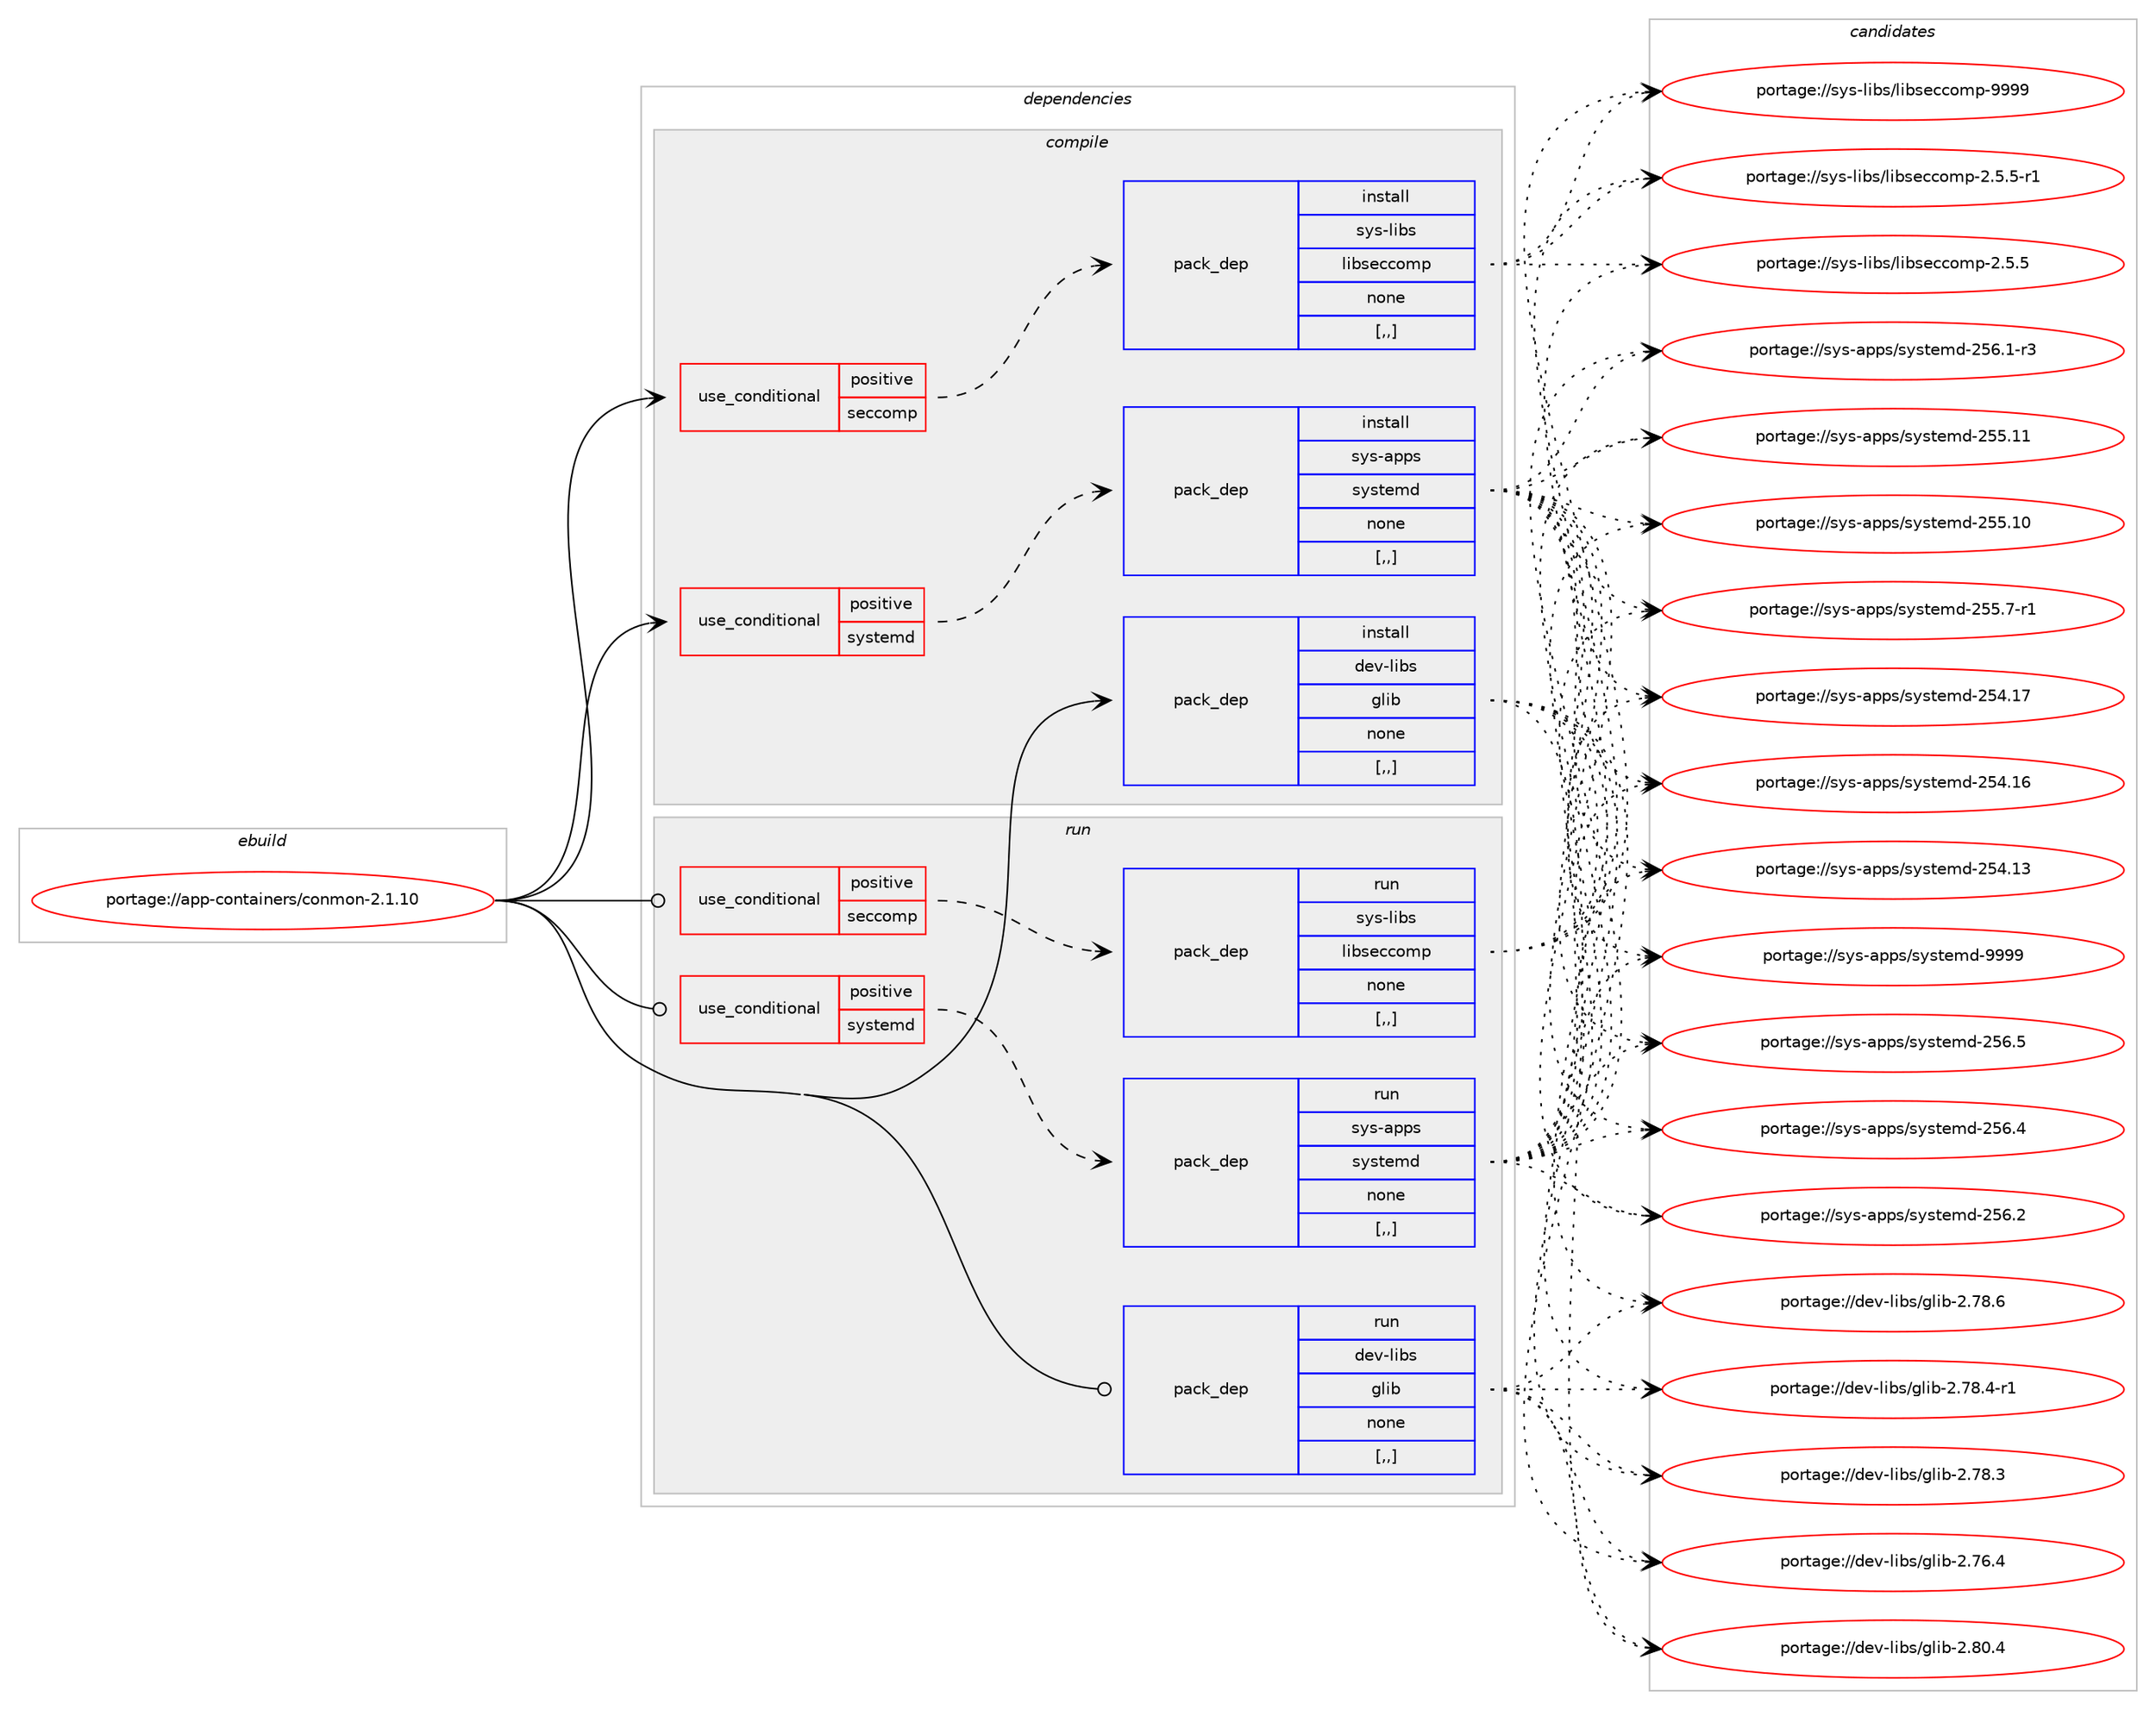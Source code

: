 digraph prolog {

# *************
# Graph options
# *************

newrank=true;
concentrate=true;
compound=true;
graph [rankdir=LR,fontname=Helvetica,fontsize=10,ranksep=1.5];#, ranksep=2.5, nodesep=0.2];
edge  [arrowhead=vee];
node  [fontname=Helvetica,fontsize=10];

# **********
# The ebuild
# **********

subgraph cluster_leftcol {
color=gray;
label=<<i>ebuild</i>>;
id [label="portage://app-containers/conmon-2.1.10", color=red, width=4, href="../app-containers/conmon-2.1.10.svg"];
}

# ****************
# The dependencies
# ****************

subgraph cluster_midcol {
color=gray;
label=<<i>dependencies</i>>;
subgraph cluster_compile {
fillcolor="#eeeeee";
style=filled;
label=<<i>compile</i>>;
subgraph cond132866 {
dependency504827 [label=<<TABLE BORDER="0" CELLBORDER="1" CELLSPACING="0" CELLPADDING="4"><TR><TD ROWSPAN="3" CELLPADDING="10">use_conditional</TD></TR><TR><TD>positive</TD></TR><TR><TD>seccomp</TD></TR></TABLE>>, shape=none, color=red];
subgraph pack368304 {
dependency504828 [label=<<TABLE BORDER="0" CELLBORDER="1" CELLSPACING="0" CELLPADDING="4" WIDTH="220"><TR><TD ROWSPAN="6" CELLPADDING="30">pack_dep</TD></TR><TR><TD WIDTH="110">install</TD></TR><TR><TD>sys-libs</TD></TR><TR><TD>libseccomp</TD></TR><TR><TD>none</TD></TR><TR><TD>[,,]</TD></TR></TABLE>>, shape=none, color=blue];
}
dependency504827:e -> dependency504828:w [weight=20,style="dashed",arrowhead="vee"];
}
id:e -> dependency504827:w [weight=20,style="solid",arrowhead="vee"];
subgraph cond132867 {
dependency504829 [label=<<TABLE BORDER="0" CELLBORDER="1" CELLSPACING="0" CELLPADDING="4"><TR><TD ROWSPAN="3" CELLPADDING="10">use_conditional</TD></TR><TR><TD>positive</TD></TR><TR><TD>systemd</TD></TR></TABLE>>, shape=none, color=red];
subgraph pack368305 {
dependency504830 [label=<<TABLE BORDER="0" CELLBORDER="1" CELLSPACING="0" CELLPADDING="4" WIDTH="220"><TR><TD ROWSPAN="6" CELLPADDING="30">pack_dep</TD></TR><TR><TD WIDTH="110">install</TD></TR><TR><TD>sys-apps</TD></TR><TR><TD>systemd</TD></TR><TR><TD>none</TD></TR><TR><TD>[,,]</TD></TR></TABLE>>, shape=none, color=blue];
}
dependency504829:e -> dependency504830:w [weight=20,style="dashed",arrowhead="vee"];
}
id:e -> dependency504829:w [weight=20,style="solid",arrowhead="vee"];
subgraph pack368306 {
dependency504831 [label=<<TABLE BORDER="0" CELLBORDER="1" CELLSPACING="0" CELLPADDING="4" WIDTH="220"><TR><TD ROWSPAN="6" CELLPADDING="30">pack_dep</TD></TR><TR><TD WIDTH="110">install</TD></TR><TR><TD>dev-libs</TD></TR><TR><TD>glib</TD></TR><TR><TD>none</TD></TR><TR><TD>[,,]</TD></TR></TABLE>>, shape=none, color=blue];
}
id:e -> dependency504831:w [weight=20,style="solid",arrowhead="vee"];
}
subgraph cluster_compileandrun {
fillcolor="#eeeeee";
style=filled;
label=<<i>compile and run</i>>;
}
subgraph cluster_run {
fillcolor="#eeeeee";
style=filled;
label=<<i>run</i>>;
subgraph cond132868 {
dependency504832 [label=<<TABLE BORDER="0" CELLBORDER="1" CELLSPACING="0" CELLPADDING="4"><TR><TD ROWSPAN="3" CELLPADDING="10">use_conditional</TD></TR><TR><TD>positive</TD></TR><TR><TD>seccomp</TD></TR></TABLE>>, shape=none, color=red];
subgraph pack368307 {
dependency504833 [label=<<TABLE BORDER="0" CELLBORDER="1" CELLSPACING="0" CELLPADDING="4" WIDTH="220"><TR><TD ROWSPAN="6" CELLPADDING="30">pack_dep</TD></TR><TR><TD WIDTH="110">run</TD></TR><TR><TD>sys-libs</TD></TR><TR><TD>libseccomp</TD></TR><TR><TD>none</TD></TR><TR><TD>[,,]</TD></TR></TABLE>>, shape=none, color=blue];
}
dependency504832:e -> dependency504833:w [weight=20,style="dashed",arrowhead="vee"];
}
id:e -> dependency504832:w [weight=20,style="solid",arrowhead="odot"];
subgraph cond132869 {
dependency504834 [label=<<TABLE BORDER="0" CELLBORDER="1" CELLSPACING="0" CELLPADDING="4"><TR><TD ROWSPAN="3" CELLPADDING="10">use_conditional</TD></TR><TR><TD>positive</TD></TR><TR><TD>systemd</TD></TR></TABLE>>, shape=none, color=red];
subgraph pack368308 {
dependency504835 [label=<<TABLE BORDER="0" CELLBORDER="1" CELLSPACING="0" CELLPADDING="4" WIDTH="220"><TR><TD ROWSPAN="6" CELLPADDING="30">pack_dep</TD></TR><TR><TD WIDTH="110">run</TD></TR><TR><TD>sys-apps</TD></TR><TR><TD>systemd</TD></TR><TR><TD>none</TD></TR><TR><TD>[,,]</TD></TR></TABLE>>, shape=none, color=blue];
}
dependency504834:e -> dependency504835:w [weight=20,style="dashed",arrowhead="vee"];
}
id:e -> dependency504834:w [weight=20,style="solid",arrowhead="odot"];
subgraph pack368309 {
dependency504836 [label=<<TABLE BORDER="0" CELLBORDER="1" CELLSPACING="0" CELLPADDING="4" WIDTH="220"><TR><TD ROWSPAN="6" CELLPADDING="30">pack_dep</TD></TR><TR><TD WIDTH="110">run</TD></TR><TR><TD>dev-libs</TD></TR><TR><TD>glib</TD></TR><TR><TD>none</TD></TR><TR><TD>[,,]</TD></TR></TABLE>>, shape=none, color=blue];
}
id:e -> dependency504836:w [weight=20,style="solid",arrowhead="odot"];
}
}

# **************
# The candidates
# **************

subgraph cluster_choices {
rank=same;
color=gray;
label=<<i>candidates</i>>;

subgraph choice368304 {
color=black;
nodesep=1;
choice1151211154510810598115471081059811510199991111091124557575757 [label="portage://sys-libs/libseccomp-9999", color=red, width=4,href="../sys-libs/libseccomp-9999.svg"];
choice1151211154510810598115471081059811510199991111091124550465346534511449 [label="portage://sys-libs/libseccomp-2.5.5-r1", color=red, width=4,href="../sys-libs/libseccomp-2.5.5-r1.svg"];
choice115121115451081059811547108105981151019999111109112455046534653 [label="portage://sys-libs/libseccomp-2.5.5", color=red, width=4,href="../sys-libs/libseccomp-2.5.5.svg"];
dependency504828:e -> choice1151211154510810598115471081059811510199991111091124557575757:w [style=dotted,weight="100"];
dependency504828:e -> choice1151211154510810598115471081059811510199991111091124550465346534511449:w [style=dotted,weight="100"];
dependency504828:e -> choice115121115451081059811547108105981151019999111109112455046534653:w [style=dotted,weight="100"];
}
subgraph choice368305 {
color=black;
nodesep=1;
choice1151211154597112112115471151211151161011091004557575757 [label="portage://sys-apps/systemd-9999", color=red, width=4,href="../sys-apps/systemd-9999.svg"];
choice115121115459711211211547115121115116101109100455053544653 [label="portage://sys-apps/systemd-256.5", color=red, width=4,href="../sys-apps/systemd-256.5.svg"];
choice115121115459711211211547115121115116101109100455053544652 [label="portage://sys-apps/systemd-256.4", color=red, width=4,href="../sys-apps/systemd-256.4.svg"];
choice115121115459711211211547115121115116101109100455053544650 [label="portage://sys-apps/systemd-256.2", color=red, width=4,href="../sys-apps/systemd-256.2.svg"];
choice1151211154597112112115471151211151161011091004550535446494511451 [label="portage://sys-apps/systemd-256.1-r3", color=red, width=4,href="../sys-apps/systemd-256.1-r3.svg"];
choice11512111545971121121154711512111511610110910045505353464949 [label="portage://sys-apps/systemd-255.11", color=red, width=4,href="../sys-apps/systemd-255.11.svg"];
choice11512111545971121121154711512111511610110910045505353464948 [label="portage://sys-apps/systemd-255.10", color=red, width=4,href="../sys-apps/systemd-255.10.svg"];
choice1151211154597112112115471151211151161011091004550535346554511449 [label="portage://sys-apps/systemd-255.7-r1", color=red, width=4,href="../sys-apps/systemd-255.7-r1.svg"];
choice11512111545971121121154711512111511610110910045505352464955 [label="portage://sys-apps/systemd-254.17", color=red, width=4,href="../sys-apps/systemd-254.17.svg"];
choice11512111545971121121154711512111511610110910045505352464954 [label="portage://sys-apps/systemd-254.16", color=red, width=4,href="../sys-apps/systemd-254.16.svg"];
choice11512111545971121121154711512111511610110910045505352464951 [label="portage://sys-apps/systemd-254.13", color=red, width=4,href="../sys-apps/systemd-254.13.svg"];
dependency504830:e -> choice1151211154597112112115471151211151161011091004557575757:w [style=dotted,weight="100"];
dependency504830:e -> choice115121115459711211211547115121115116101109100455053544653:w [style=dotted,weight="100"];
dependency504830:e -> choice115121115459711211211547115121115116101109100455053544652:w [style=dotted,weight="100"];
dependency504830:e -> choice115121115459711211211547115121115116101109100455053544650:w [style=dotted,weight="100"];
dependency504830:e -> choice1151211154597112112115471151211151161011091004550535446494511451:w [style=dotted,weight="100"];
dependency504830:e -> choice11512111545971121121154711512111511610110910045505353464949:w [style=dotted,weight="100"];
dependency504830:e -> choice11512111545971121121154711512111511610110910045505353464948:w [style=dotted,weight="100"];
dependency504830:e -> choice1151211154597112112115471151211151161011091004550535346554511449:w [style=dotted,weight="100"];
dependency504830:e -> choice11512111545971121121154711512111511610110910045505352464955:w [style=dotted,weight="100"];
dependency504830:e -> choice11512111545971121121154711512111511610110910045505352464954:w [style=dotted,weight="100"];
dependency504830:e -> choice11512111545971121121154711512111511610110910045505352464951:w [style=dotted,weight="100"];
}
subgraph choice368306 {
color=black;
nodesep=1;
choice1001011184510810598115471031081059845504656484652 [label="portage://dev-libs/glib-2.80.4", color=red, width=4,href="../dev-libs/glib-2.80.4.svg"];
choice1001011184510810598115471031081059845504655564654 [label="portage://dev-libs/glib-2.78.6", color=red, width=4,href="../dev-libs/glib-2.78.6.svg"];
choice10010111845108105981154710310810598455046555646524511449 [label="portage://dev-libs/glib-2.78.4-r1", color=red, width=4,href="../dev-libs/glib-2.78.4-r1.svg"];
choice1001011184510810598115471031081059845504655564651 [label="portage://dev-libs/glib-2.78.3", color=red, width=4,href="../dev-libs/glib-2.78.3.svg"];
choice1001011184510810598115471031081059845504655544652 [label="portage://dev-libs/glib-2.76.4", color=red, width=4,href="../dev-libs/glib-2.76.4.svg"];
dependency504831:e -> choice1001011184510810598115471031081059845504656484652:w [style=dotted,weight="100"];
dependency504831:e -> choice1001011184510810598115471031081059845504655564654:w [style=dotted,weight="100"];
dependency504831:e -> choice10010111845108105981154710310810598455046555646524511449:w [style=dotted,weight="100"];
dependency504831:e -> choice1001011184510810598115471031081059845504655564651:w [style=dotted,weight="100"];
dependency504831:e -> choice1001011184510810598115471031081059845504655544652:w [style=dotted,weight="100"];
}
subgraph choice368307 {
color=black;
nodesep=1;
choice1151211154510810598115471081059811510199991111091124557575757 [label="portage://sys-libs/libseccomp-9999", color=red, width=4,href="../sys-libs/libseccomp-9999.svg"];
choice1151211154510810598115471081059811510199991111091124550465346534511449 [label="portage://sys-libs/libseccomp-2.5.5-r1", color=red, width=4,href="../sys-libs/libseccomp-2.5.5-r1.svg"];
choice115121115451081059811547108105981151019999111109112455046534653 [label="portage://sys-libs/libseccomp-2.5.5", color=red, width=4,href="../sys-libs/libseccomp-2.5.5.svg"];
dependency504833:e -> choice1151211154510810598115471081059811510199991111091124557575757:w [style=dotted,weight="100"];
dependency504833:e -> choice1151211154510810598115471081059811510199991111091124550465346534511449:w [style=dotted,weight="100"];
dependency504833:e -> choice115121115451081059811547108105981151019999111109112455046534653:w [style=dotted,weight="100"];
}
subgraph choice368308 {
color=black;
nodesep=1;
choice1151211154597112112115471151211151161011091004557575757 [label="portage://sys-apps/systemd-9999", color=red, width=4,href="../sys-apps/systemd-9999.svg"];
choice115121115459711211211547115121115116101109100455053544653 [label="portage://sys-apps/systemd-256.5", color=red, width=4,href="../sys-apps/systemd-256.5.svg"];
choice115121115459711211211547115121115116101109100455053544652 [label="portage://sys-apps/systemd-256.4", color=red, width=4,href="../sys-apps/systemd-256.4.svg"];
choice115121115459711211211547115121115116101109100455053544650 [label="portage://sys-apps/systemd-256.2", color=red, width=4,href="../sys-apps/systemd-256.2.svg"];
choice1151211154597112112115471151211151161011091004550535446494511451 [label="portage://sys-apps/systemd-256.1-r3", color=red, width=4,href="../sys-apps/systemd-256.1-r3.svg"];
choice11512111545971121121154711512111511610110910045505353464949 [label="portage://sys-apps/systemd-255.11", color=red, width=4,href="../sys-apps/systemd-255.11.svg"];
choice11512111545971121121154711512111511610110910045505353464948 [label="portage://sys-apps/systemd-255.10", color=red, width=4,href="../sys-apps/systemd-255.10.svg"];
choice1151211154597112112115471151211151161011091004550535346554511449 [label="portage://sys-apps/systemd-255.7-r1", color=red, width=4,href="../sys-apps/systemd-255.7-r1.svg"];
choice11512111545971121121154711512111511610110910045505352464955 [label="portage://sys-apps/systemd-254.17", color=red, width=4,href="../sys-apps/systemd-254.17.svg"];
choice11512111545971121121154711512111511610110910045505352464954 [label="portage://sys-apps/systemd-254.16", color=red, width=4,href="../sys-apps/systemd-254.16.svg"];
choice11512111545971121121154711512111511610110910045505352464951 [label="portage://sys-apps/systemd-254.13", color=red, width=4,href="../sys-apps/systemd-254.13.svg"];
dependency504835:e -> choice1151211154597112112115471151211151161011091004557575757:w [style=dotted,weight="100"];
dependency504835:e -> choice115121115459711211211547115121115116101109100455053544653:w [style=dotted,weight="100"];
dependency504835:e -> choice115121115459711211211547115121115116101109100455053544652:w [style=dotted,weight="100"];
dependency504835:e -> choice115121115459711211211547115121115116101109100455053544650:w [style=dotted,weight="100"];
dependency504835:e -> choice1151211154597112112115471151211151161011091004550535446494511451:w [style=dotted,weight="100"];
dependency504835:e -> choice11512111545971121121154711512111511610110910045505353464949:w [style=dotted,weight="100"];
dependency504835:e -> choice11512111545971121121154711512111511610110910045505353464948:w [style=dotted,weight="100"];
dependency504835:e -> choice1151211154597112112115471151211151161011091004550535346554511449:w [style=dotted,weight="100"];
dependency504835:e -> choice11512111545971121121154711512111511610110910045505352464955:w [style=dotted,weight="100"];
dependency504835:e -> choice11512111545971121121154711512111511610110910045505352464954:w [style=dotted,weight="100"];
dependency504835:e -> choice11512111545971121121154711512111511610110910045505352464951:w [style=dotted,weight="100"];
}
subgraph choice368309 {
color=black;
nodesep=1;
choice1001011184510810598115471031081059845504656484652 [label="portage://dev-libs/glib-2.80.4", color=red, width=4,href="../dev-libs/glib-2.80.4.svg"];
choice1001011184510810598115471031081059845504655564654 [label="portage://dev-libs/glib-2.78.6", color=red, width=4,href="../dev-libs/glib-2.78.6.svg"];
choice10010111845108105981154710310810598455046555646524511449 [label="portage://dev-libs/glib-2.78.4-r1", color=red, width=4,href="../dev-libs/glib-2.78.4-r1.svg"];
choice1001011184510810598115471031081059845504655564651 [label="portage://dev-libs/glib-2.78.3", color=red, width=4,href="../dev-libs/glib-2.78.3.svg"];
choice1001011184510810598115471031081059845504655544652 [label="portage://dev-libs/glib-2.76.4", color=red, width=4,href="../dev-libs/glib-2.76.4.svg"];
dependency504836:e -> choice1001011184510810598115471031081059845504656484652:w [style=dotted,weight="100"];
dependency504836:e -> choice1001011184510810598115471031081059845504655564654:w [style=dotted,weight="100"];
dependency504836:e -> choice10010111845108105981154710310810598455046555646524511449:w [style=dotted,weight="100"];
dependency504836:e -> choice1001011184510810598115471031081059845504655564651:w [style=dotted,weight="100"];
dependency504836:e -> choice1001011184510810598115471031081059845504655544652:w [style=dotted,weight="100"];
}
}

}
